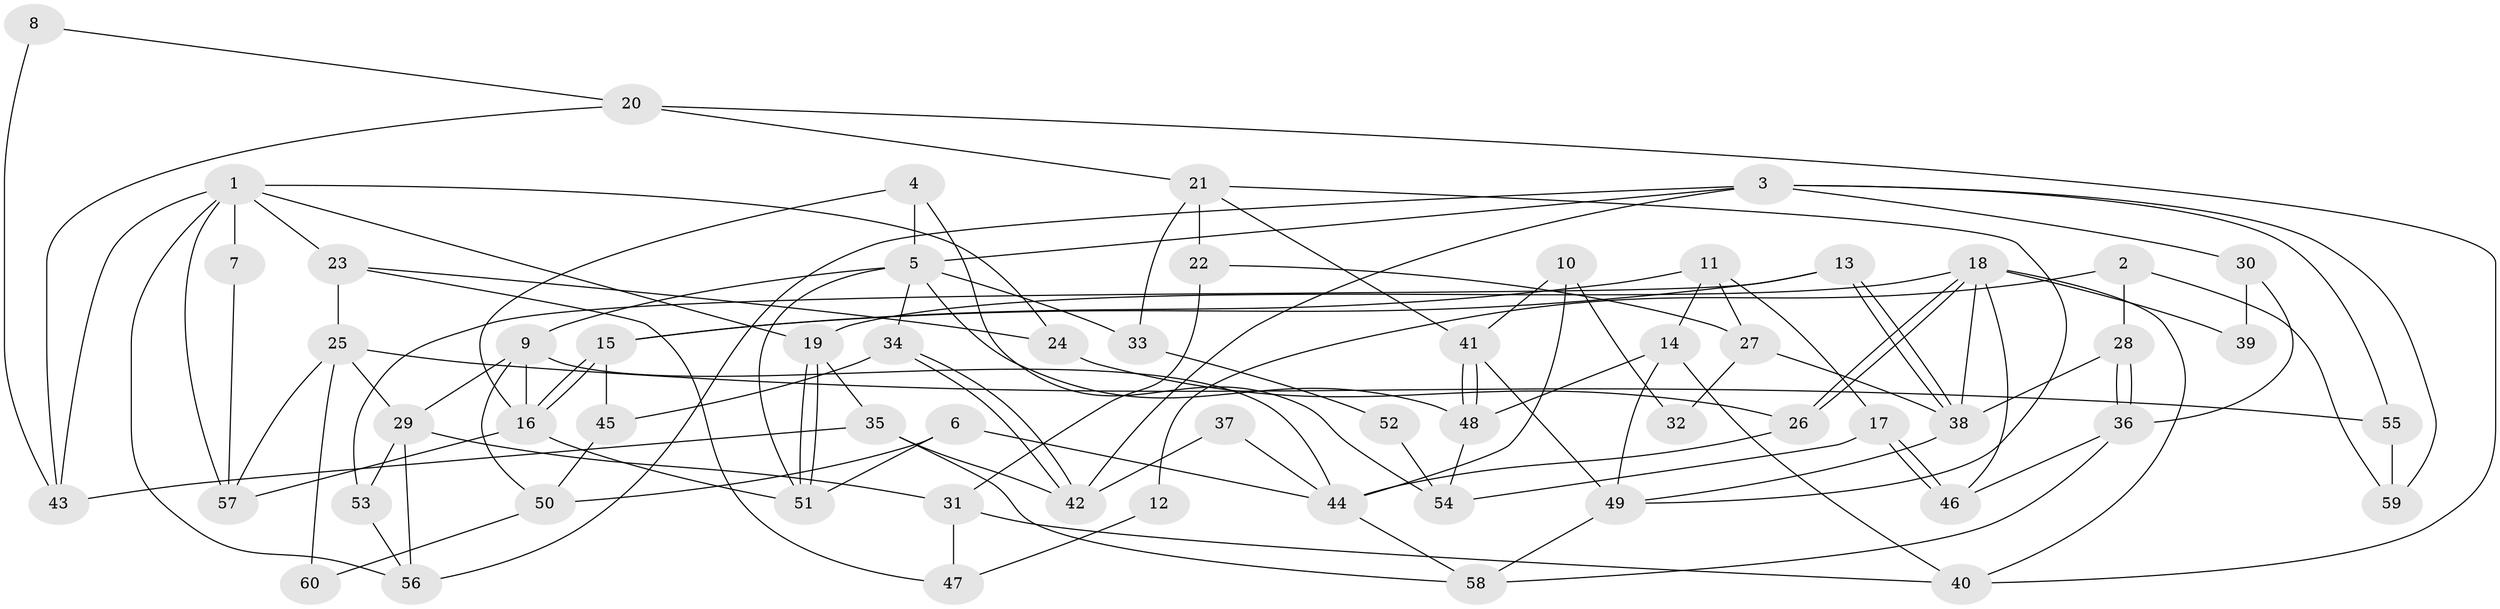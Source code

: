// Generated by graph-tools (version 1.1) at 2025/26/03/09/25 03:26:12]
// undirected, 60 vertices, 120 edges
graph export_dot {
graph [start="1"]
  node [color=gray90,style=filled];
  1;
  2;
  3;
  4;
  5;
  6;
  7;
  8;
  9;
  10;
  11;
  12;
  13;
  14;
  15;
  16;
  17;
  18;
  19;
  20;
  21;
  22;
  23;
  24;
  25;
  26;
  27;
  28;
  29;
  30;
  31;
  32;
  33;
  34;
  35;
  36;
  37;
  38;
  39;
  40;
  41;
  42;
  43;
  44;
  45;
  46;
  47;
  48;
  49;
  50;
  51;
  52;
  53;
  54;
  55;
  56;
  57;
  58;
  59;
  60;
  1 -- 57;
  1 -- 19;
  1 -- 7;
  1 -- 23;
  1 -- 24;
  1 -- 43;
  1 -- 56;
  2 -- 28;
  2 -- 59;
  2 -- 12;
  3 -- 5;
  3 -- 56;
  3 -- 30;
  3 -- 42;
  3 -- 55;
  3 -- 59;
  4 -- 5;
  4 -- 16;
  4 -- 54;
  5 -- 51;
  5 -- 34;
  5 -- 9;
  5 -- 33;
  5 -- 48;
  6 -- 44;
  6 -- 51;
  6 -- 50;
  7 -- 57;
  8 -- 43;
  8 -- 20;
  9 -- 29;
  9 -- 16;
  9 -- 44;
  9 -- 50;
  10 -- 44;
  10 -- 41;
  10 -- 32;
  11 -- 14;
  11 -- 17;
  11 -- 15;
  11 -- 27;
  12 -- 47;
  13 -- 15;
  13 -- 38;
  13 -- 38;
  13 -- 53;
  14 -- 49;
  14 -- 48;
  14 -- 40;
  15 -- 16;
  15 -- 16;
  15 -- 45;
  16 -- 51;
  16 -- 57;
  17 -- 46;
  17 -- 46;
  17 -- 54;
  18 -- 26;
  18 -- 26;
  18 -- 40;
  18 -- 19;
  18 -- 38;
  18 -- 39;
  18 -- 46;
  19 -- 51;
  19 -- 51;
  19 -- 35;
  20 -- 21;
  20 -- 43;
  20 -- 40;
  21 -- 41;
  21 -- 49;
  21 -- 22;
  21 -- 33;
  22 -- 27;
  22 -- 31;
  23 -- 24;
  23 -- 25;
  23 -- 47;
  24 -- 26;
  25 -- 29;
  25 -- 55;
  25 -- 57;
  25 -- 60;
  26 -- 44;
  27 -- 38;
  27 -- 32;
  28 -- 38;
  28 -- 36;
  28 -- 36;
  29 -- 31;
  29 -- 53;
  29 -- 56;
  30 -- 36;
  30 -- 39;
  31 -- 40;
  31 -- 47;
  33 -- 52;
  34 -- 45;
  34 -- 42;
  34 -- 42;
  35 -- 42;
  35 -- 43;
  35 -- 58;
  36 -- 46;
  36 -- 58;
  37 -- 44;
  37 -- 42;
  38 -- 49;
  41 -- 49;
  41 -- 48;
  41 -- 48;
  44 -- 58;
  45 -- 50;
  48 -- 54;
  49 -- 58;
  50 -- 60;
  52 -- 54;
  53 -- 56;
  55 -- 59;
}
